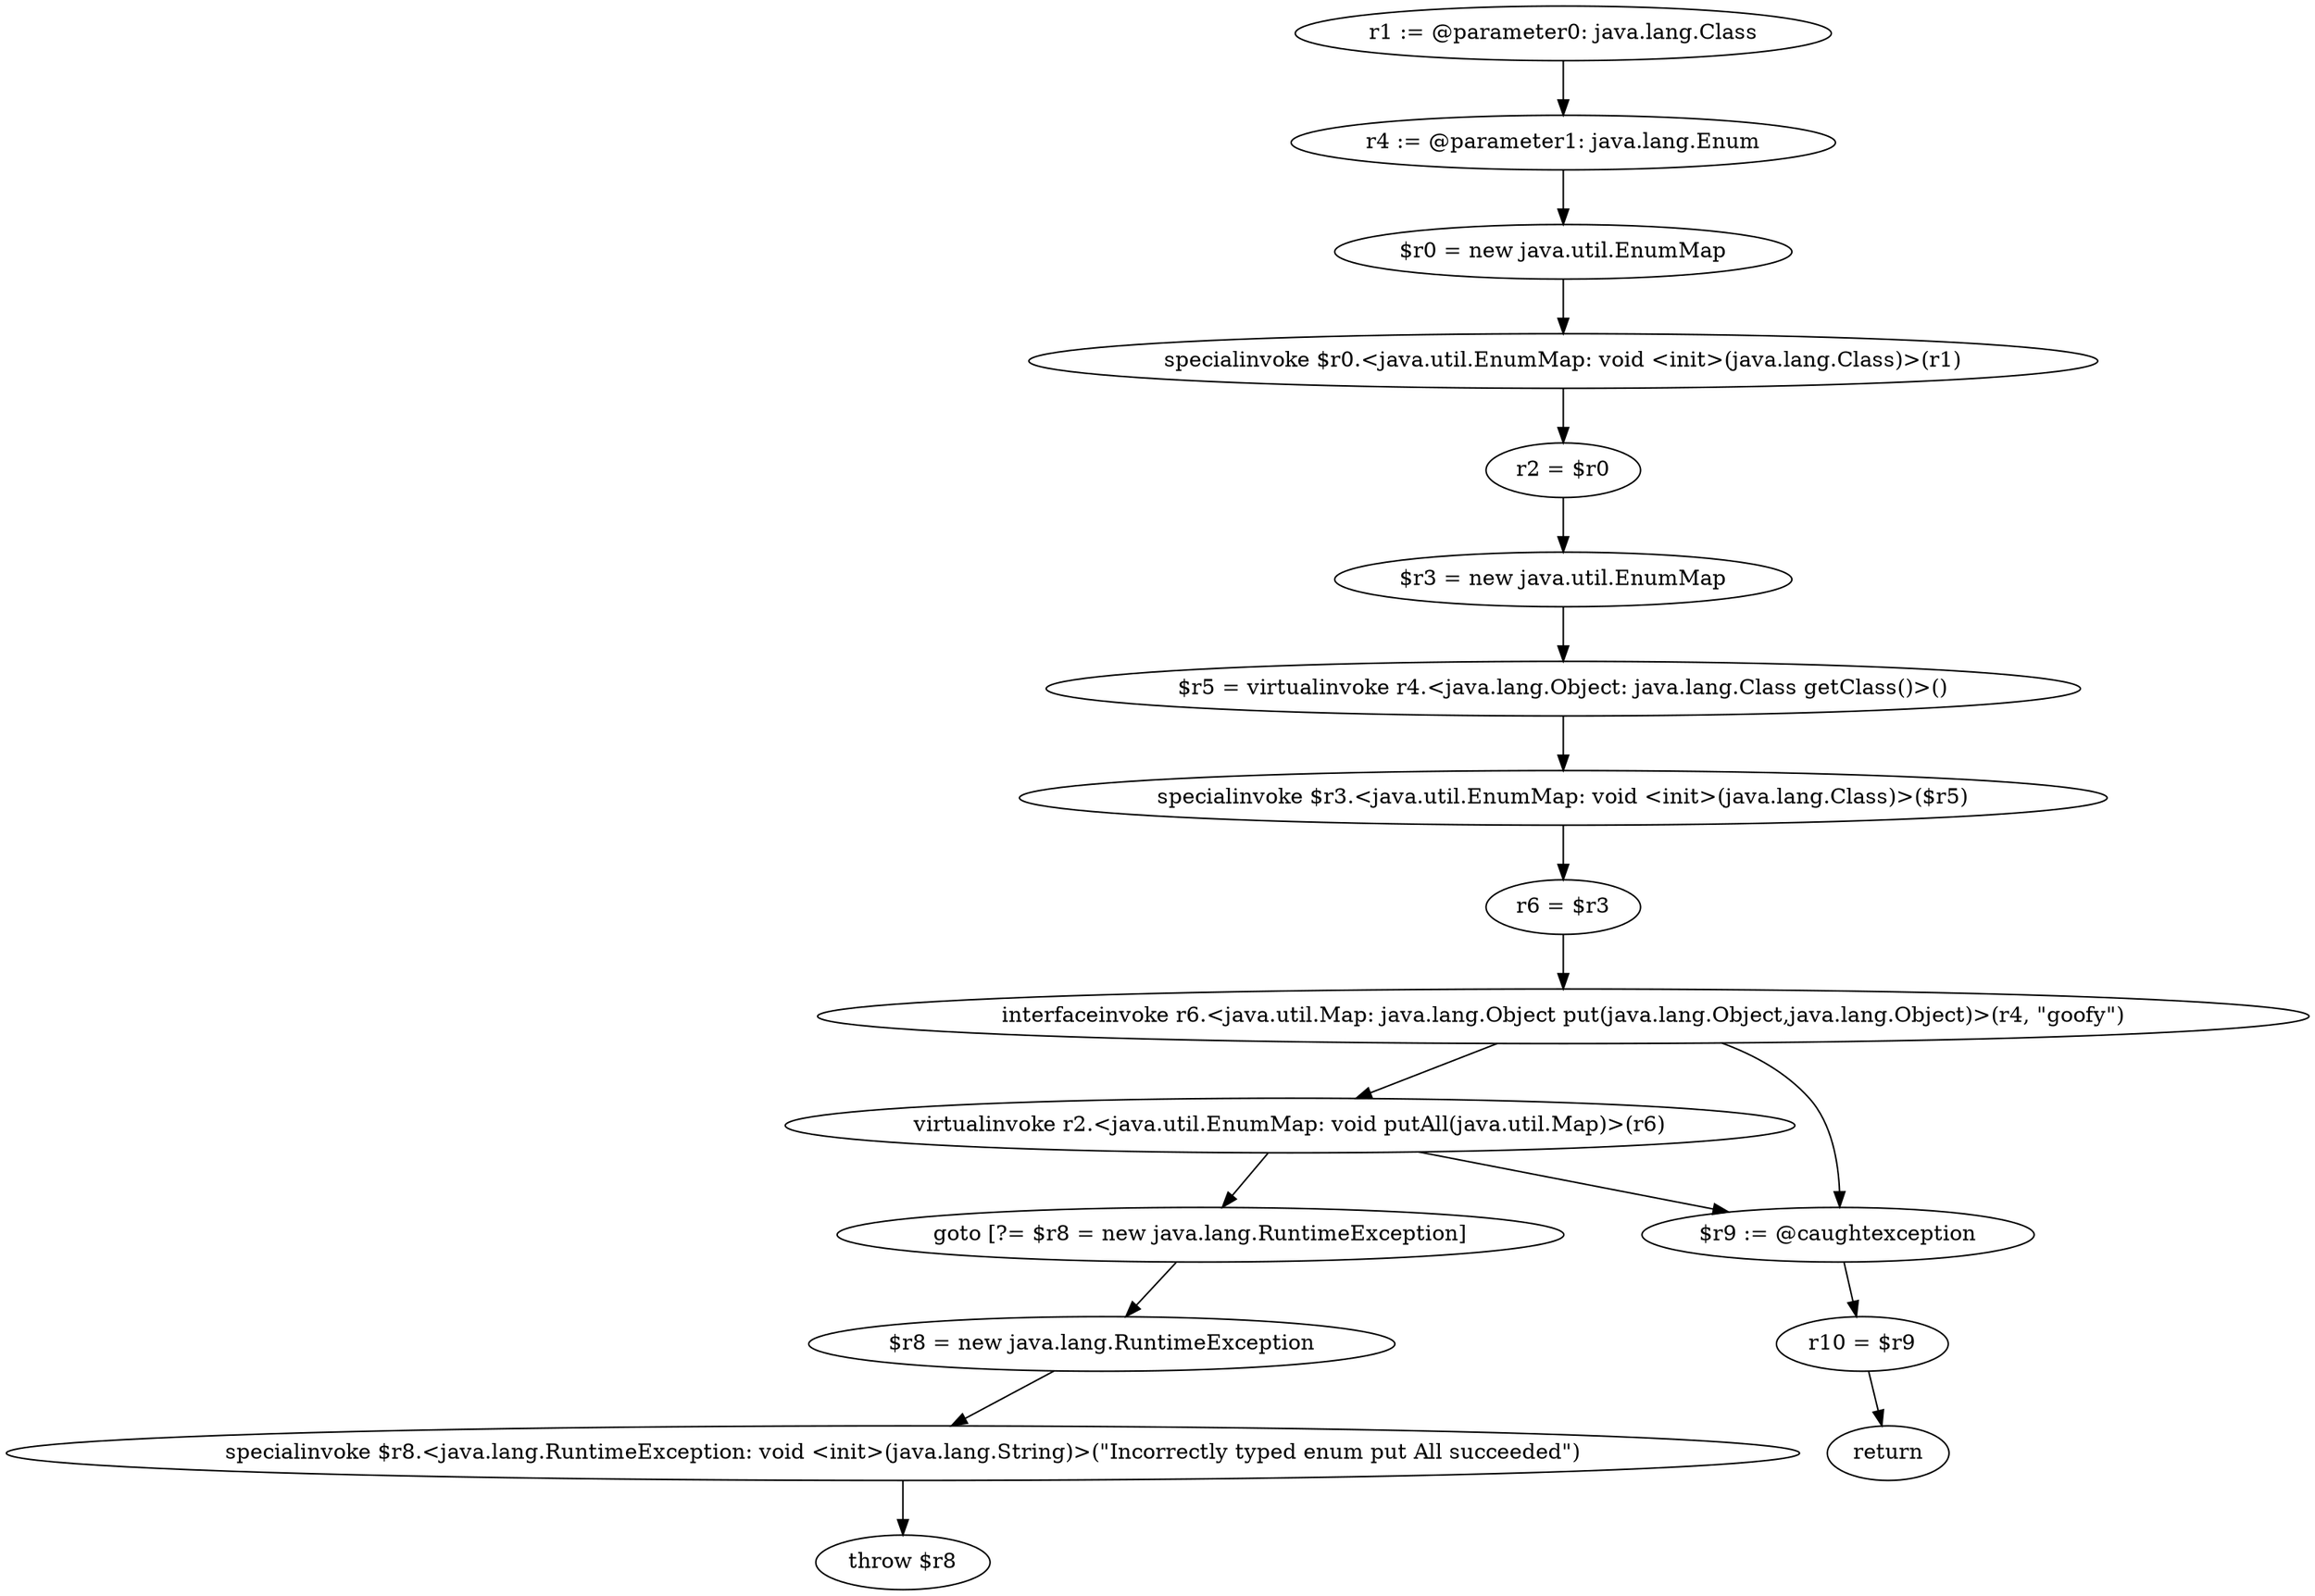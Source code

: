 digraph "unitGraph" {
    "r1 := @parameter0: java.lang.Class"
    "r4 := @parameter1: java.lang.Enum"
    "$r0 = new java.util.EnumMap"
    "specialinvoke $r0.<java.util.EnumMap: void <init>(java.lang.Class)>(r1)"
    "r2 = $r0"
    "$r3 = new java.util.EnumMap"
    "$r5 = virtualinvoke r4.<java.lang.Object: java.lang.Class getClass()>()"
    "specialinvoke $r3.<java.util.EnumMap: void <init>(java.lang.Class)>($r5)"
    "r6 = $r3"
    "interfaceinvoke r6.<java.util.Map: java.lang.Object put(java.lang.Object,java.lang.Object)>(r4, \"goofy\")"
    "virtualinvoke r2.<java.util.EnumMap: void putAll(java.util.Map)>(r6)"
    "goto [?= $r8 = new java.lang.RuntimeException]"
    "$r9 := @caughtexception"
    "r10 = $r9"
    "return"
    "$r8 = new java.lang.RuntimeException"
    "specialinvoke $r8.<java.lang.RuntimeException: void <init>(java.lang.String)>(\"Incorrectly typed enum put All succeeded\")"
    "throw $r8"
    "r1 := @parameter0: java.lang.Class"->"r4 := @parameter1: java.lang.Enum";
    "r4 := @parameter1: java.lang.Enum"->"$r0 = new java.util.EnumMap";
    "$r0 = new java.util.EnumMap"->"specialinvoke $r0.<java.util.EnumMap: void <init>(java.lang.Class)>(r1)";
    "specialinvoke $r0.<java.util.EnumMap: void <init>(java.lang.Class)>(r1)"->"r2 = $r0";
    "r2 = $r0"->"$r3 = new java.util.EnumMap";
    "$r3 = new java.util.EnumMap"->"$r5 = virtualinvoke r4.<java.lang.Object: java.lang.Class getClass()>()";
    "$r5 = virtualinvoke r4.<java.lang.Object: java.lang.Class getClass()>()"->"specialinvoke $r3.<java.util.EnumMap: void <init>(java.lang.Class)>($r5)";
    "specialinvoke $r3.<java.util.EnumMap: void <init>(java.lang.Class)>($r5)"->"r6 = $r3";
    "r6 = $r3"->"interfaceinvoke r6.<java.util.Map: java.lang.Object put(java.lang.Object,java.lang.Object)>(r4, \"goofy\")";
    "interfaceinvoke r6.<java.util.Map: java.lang.Object put(java.lang.Object,java.lang.Object)>(r4, \"goofy\")"->"virtualinvoke r2.<java.util.EnumMap: void putAll(java.util.Map)>(r6)";
    "interfaceinvoke r6.<java.util.Map: java.lang.Object put(java.lang.Object,java.lang.Object)>(r4, \"goofy\")"->"$r9 := @caughtexception";
    "virtualinvoke r2.<java.util.EnumMap: void putAll(java.util.Map)>(r6)"->"goto [?= $r8 = new java.lang.RuntimeException]";
    "virtualinvoke r2.<java.util.EnumMap: void putAll(java.util.Map)>(r6)"->"$r9 := @caughtexception";
    "goto [?= $r8 = new java.lang.RuntimeException]"->"$r8 = new java.lang.RuntimeException";
    "$r9 := @caughtexception"->"r10 = $r9";
    "r10 = $r9"->"return";
    "$r8 = new java.lang.RuntimeException"->"specialinvoke $r8.<java.lang.RuntimeException: void <init>(java.lang.String)>(\"Incorrectly typed enum put All succeeded\")";
    "specialinvoke $r8.<java.lang.RuntimeException: void <init>(java.lang.String)>(\"Incorrectly typed enum put All succeeded\")"->"throw $r8";
}

